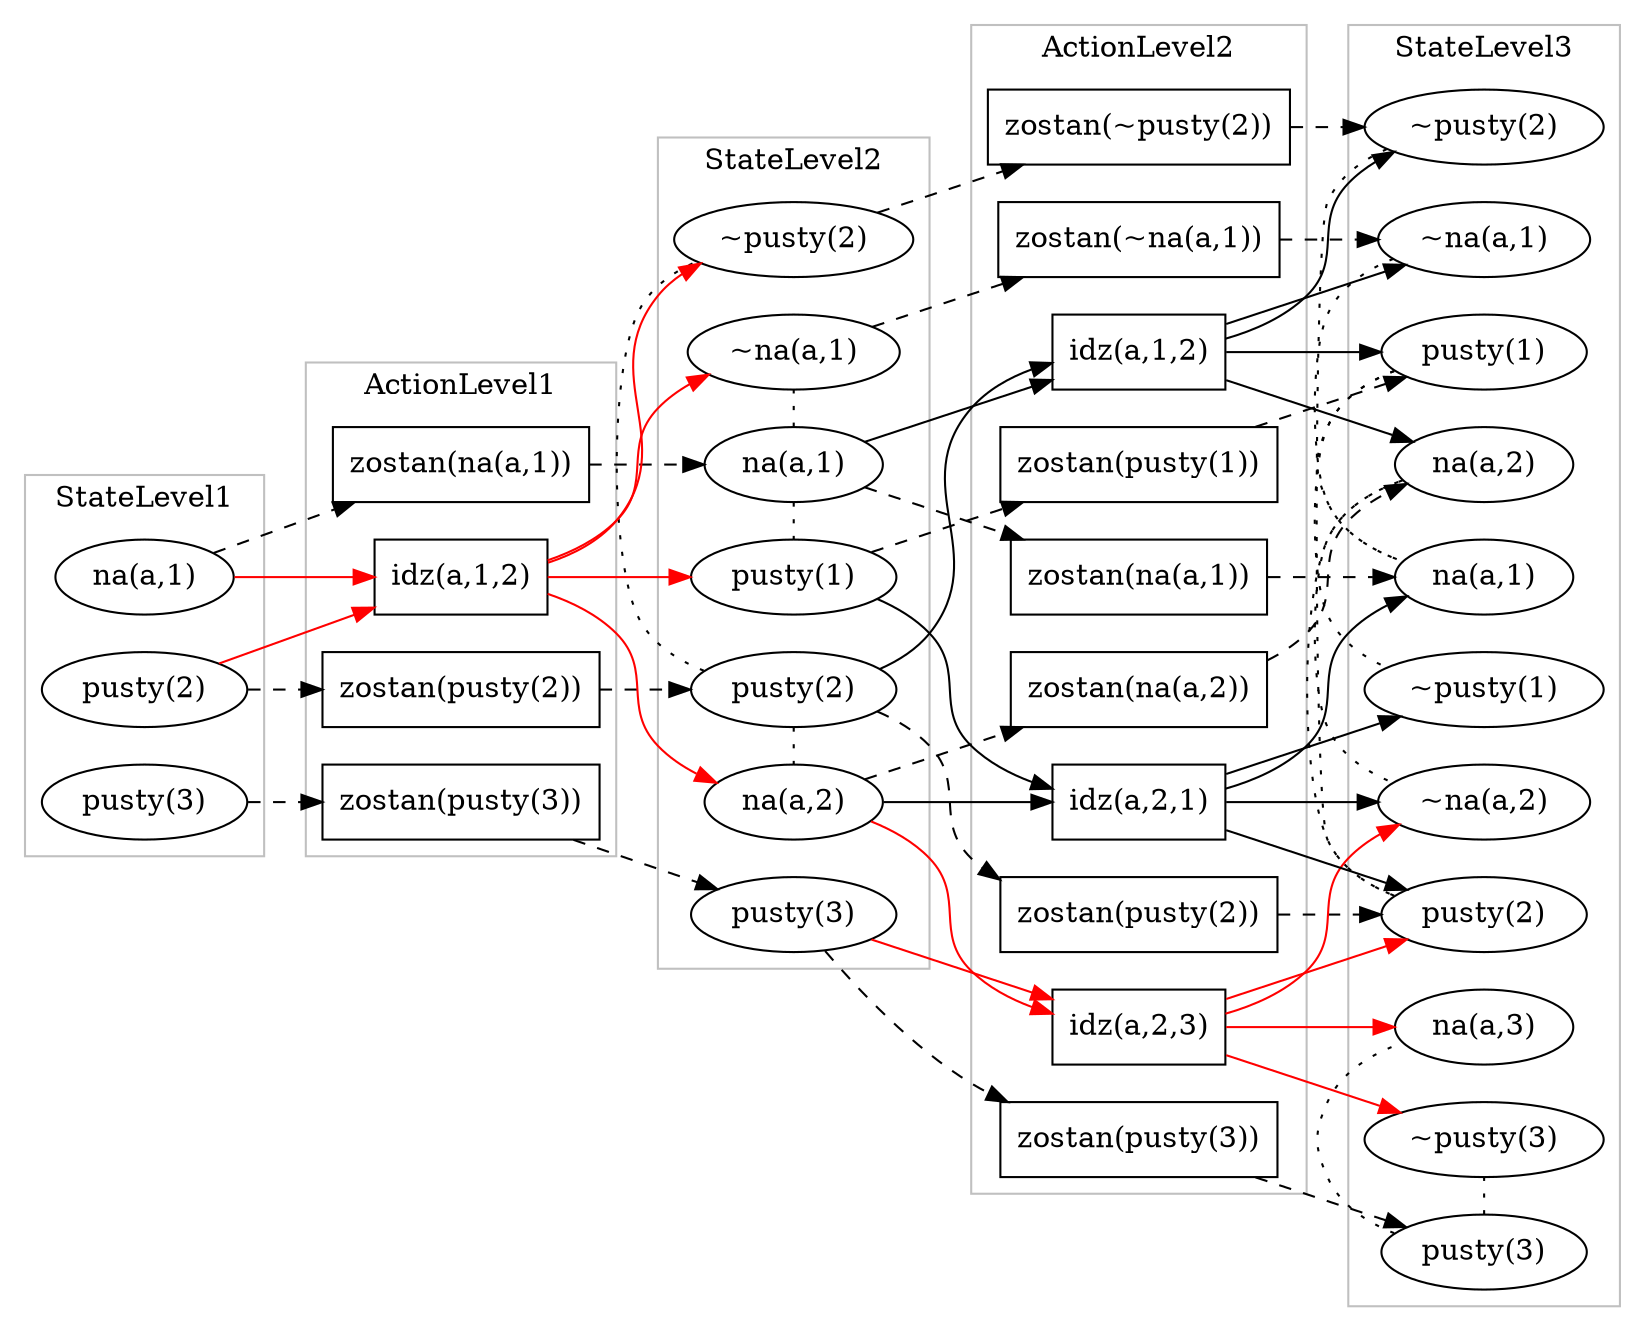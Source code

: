 digraph G {
	subgraph cluster_StateLevel1 {
		color=gray
		label=StateLevel1
		"na(a,1)1" [label="na(a,1)" shape=oval]
		"pusty(2)1" [label="pusty(2)" shape=oval]
		"pusty(3)1" [label="pusty(3)" shape=oval]
	}
	"na(a,1)2" -> "pusty(1)2" [arrowhead=none constraint=false style=dotted]
	"na(a,1)2" -> "~na(a,1)2" [arrowhead=none constraint=false style=dotted]
	"pusty(2)2" -> "na(a,2)2" [arrowhead=none constraint=false style=dotted]
	"pusty(2)2" -> "~pusty(2)2" [arrowhead=none constraint=false style=dotted]
	subgraph cluster_ActionLevel1 {
		color=gray
		label=ActionLevel1
		"zostan(pusty(3))1" [label="zostan(pusty(3))" shape=box]
		"zostan(pusty(2))1" [label="zostan(pusty(2))" shape=box]
		"zostan(na(a,1))1" [label="zostan(na(a,1))" shape=box]
		"idz(a,1,2)1" [label="idz(a,1,2)" shape=box]
		"zostan(na(a,1))1" [label="zostan(na(a,1))" shape=box]
	}
	subgraph cluster_StateLevel2 {
		color=gray
		label=StateLevel2
		"pusty(3)2" [label="pusty(3)" shape=oval]
		"pusty(2)2" [label="pusty(2)" shape=oval]
		"na(a,1)2" [label="na(a,1)" shape=oval]
		"~pusty(2)2" [label="~pusty(2)" shape=oval]
		"~na(a,1)2" [label="~na(a,1)" shape=oval]
		"pusty(1)2" [label="pusty(1)" shape=oval]
		"na(a,2)2" [label="na(a,2)" shape=oval]
	}
	"na(a,1)1" -> "zostan(na(a,1))1" [style=dashed]
	"zostan(na(a,1))1" -> "na(a,1)2" [style=dashed]
	"na(a,1)1" -> "idz(a,1,2)1" [color=red]
	"pusty(2)1" -> "idz(a,1,2)1" [color=red]
	"idz(a,1,2)1" -> "na(a,2)2" [color=red]
	"idz(a,1,2)1" -> "pusty(1)2" [color=red]
	"idz(a,1,2)1" -> "~na(a,1)2" [color=red]
	"idz(a,1,2)1" -> "~pusty(2)2" [color=red]
	"pusty(2)1" -> "zostan(pusty(2))1" [style=dashed]
	"zostan(pusty(2))1" -> "pusty(2)2" [style=dashed]
	"pusty(3)1" -> "zostan(pusty(3))1" [style=dashed]
	"zostan(pusty(3))1" -> "pusty(3)2" [style=dashed]
	"na(a,2)3" -> "~na(a,2)3" [arrowhead=none constraint=false style=dotted]
	"pusty(1)3" -> "na(a,1)3" [arrowhead=none constraint=false style=dotted]
	"pusty(1)3" -> "~pusty(1)3" [arrowhead=none constraint=false style=dotted]
	"pusty(2)3" -> "na(a,2)3" [arrowhead=none constraint=false style=dotted]
	"pusty(3)3" -> "na(a,3)3" [arrowhead=none constraint=false style=dotted]
	"pusty(3)3" -> "~pusty(3)3" [arrowhead=none constraint=false style=dotted]
	"~na(a,1)3" -> "na(a,1)3" [arrowhead=none constraint=false style=dotted]
	"~pusty(2)3" -> "pusty(2)3" [arrowhead=none constraint=false style=dotted]
	subgraph cluster_ActionLevel2 {
		color=gray
		label=ActionLevel2
		"zostan(na(a,2))2" [label="zostan(na(a,2))" shape=box]
		"zostan(pusty(1))2" [label="zostan(pusty(1))" shape=box]
		"zostan(~na(a,1))2" [label="zostan(~na(a,1))" shape=box]
		"zostan(~pusty(2))2" [label="zostan(~pusty(2))" shape=box]
		"zostan(na(a,1))2" [label="zostan(na(a,1))" shape=box]
		"zostan(pusty(2))2" [label="zostan(pusty(2))" shape=box]
		"zostan(pusty(3))2" [label="zostan(pusty(3))" shape=box]
		"idz(a,2,3)2" [label="idz(a,2,3)" shape=box]
		"idz(a,2,1)2" [label="idz(a,2,1)" shape=box]
		"idz(a,1,2)2" [label="idz(a,1,2)" shape=box]
		"zostan(na(a,1))2" [label="zostan(na(a,1))" shape=box]
	}
	subgraph cluster_StateLevel3 {
		color=gray
		label=StateLevel3
		"na(a,2)3" [label="na(a,2)" shape=oval]
		"pusty(1)3" [label="pusty(1)" shape=oval]
		"~na(a,1)3" [label="~na(a,1)" shape=oval]
		"~pusty(2)3" [label="~pusty(2)" shape=oval]
		"na(a,1)3" [label="na(a,1)" shape=oval]
		"pusty(2)3" [label="pusty(2)" shape=oval]
		"pusty(3)3" [label="pusty(3)" shape=oval]
		"~pusty(3)3" [label="~pusty(3)" shape=oval]
		"~na(a,2)3" [label="~na(a,2)" shape=oval]
		"na(a,3)3" [label="na(a,3)" shape=oval]
		"~pusty(1)3" [label="~pusty(1)" shape=oval]
	}
	"na(a,1)2" -> "zostan(na(a,1))2" [style=dashed]
	"zostan(na(a,1))2" -> "na(a,1)3" [style=dashed]
	"na(a,1)2" -> "idz(a,1,2)2"
	"pusty(2)2" -> "idz(a,1,2)2"
	"idz(a,1,2)2" -> "na(a,2)3"
	"idz(a,1,2)2" -> "pusty(1)3"
	"idz(a,1,2)2" -> "~na(a,1)3"
	"idz(a,1,2)2" -> "~pusty(2)3"
	"na(a,2)2" -> "idz(a,2,1)2"
	"pusty(1)2" -> "idz(a,2,1)2"
	"idz(a,2,1)2" -> "na(a,1)3"
	"idz(a,2,1)2" -> "pusty(2)3"
	"idz(a,2,1)2" -> "~na(a,2)3"
	"idz(a,2,1)2" -> "~pusty(1)3"
	"na(a,2)2" -> "idz(a,2,3)2" [color=red]
	"pusty(3)2" -> "idz(a,2,3)2" [color=red]
	"idz(a,2,3)2" -> "na(a,3)3" [color=red]
	"idz(a,2,3)2" -> "pusty(2)3" [color=red]
	"idz(a,2,3)2" -> "~na(a,2)3" [color=red]
	"idz(a,2,3)2" -> "~pusty(3)3" [color=red]
	"pusty(3)2" -> "zostan(pusty(3))2" [style=dashed]
	"zostan(pusty(3))2" -> "pusty(3)3" [style=dashed]
	"pusty(2)2" -> "zostan(pusty(2))2" [style=dashed]
	"zostan(pusty(2))2" -> "pusty(2)3" [style=dashed]
	"~pusty(2)2" -> "zostan(~pusty(2))2" [style=dashed]
	"zostan(~pusty(2))2" -> "~pusty(2)3" [style=dashed]
	"~na(a,1)2" -> "zostan(~na(a,1))2" [style=dashed]
	"zostan(~na(a,1))2" -> "~na(a,1)3" [style=dashed]
	"pusty(1)2" -> "zostan(pusty(1))2" [style=dashed]
	"zostan(pusty(1))2" -> "pusty(1)3" [style=dashed]
	"na(a,2)2" -> "zostan(na(a,2))2" [style=dashed]
	"zostan(na(a,2))2" -> "na(a,2)3" [style=dashed]
	rankdir=LR
}
